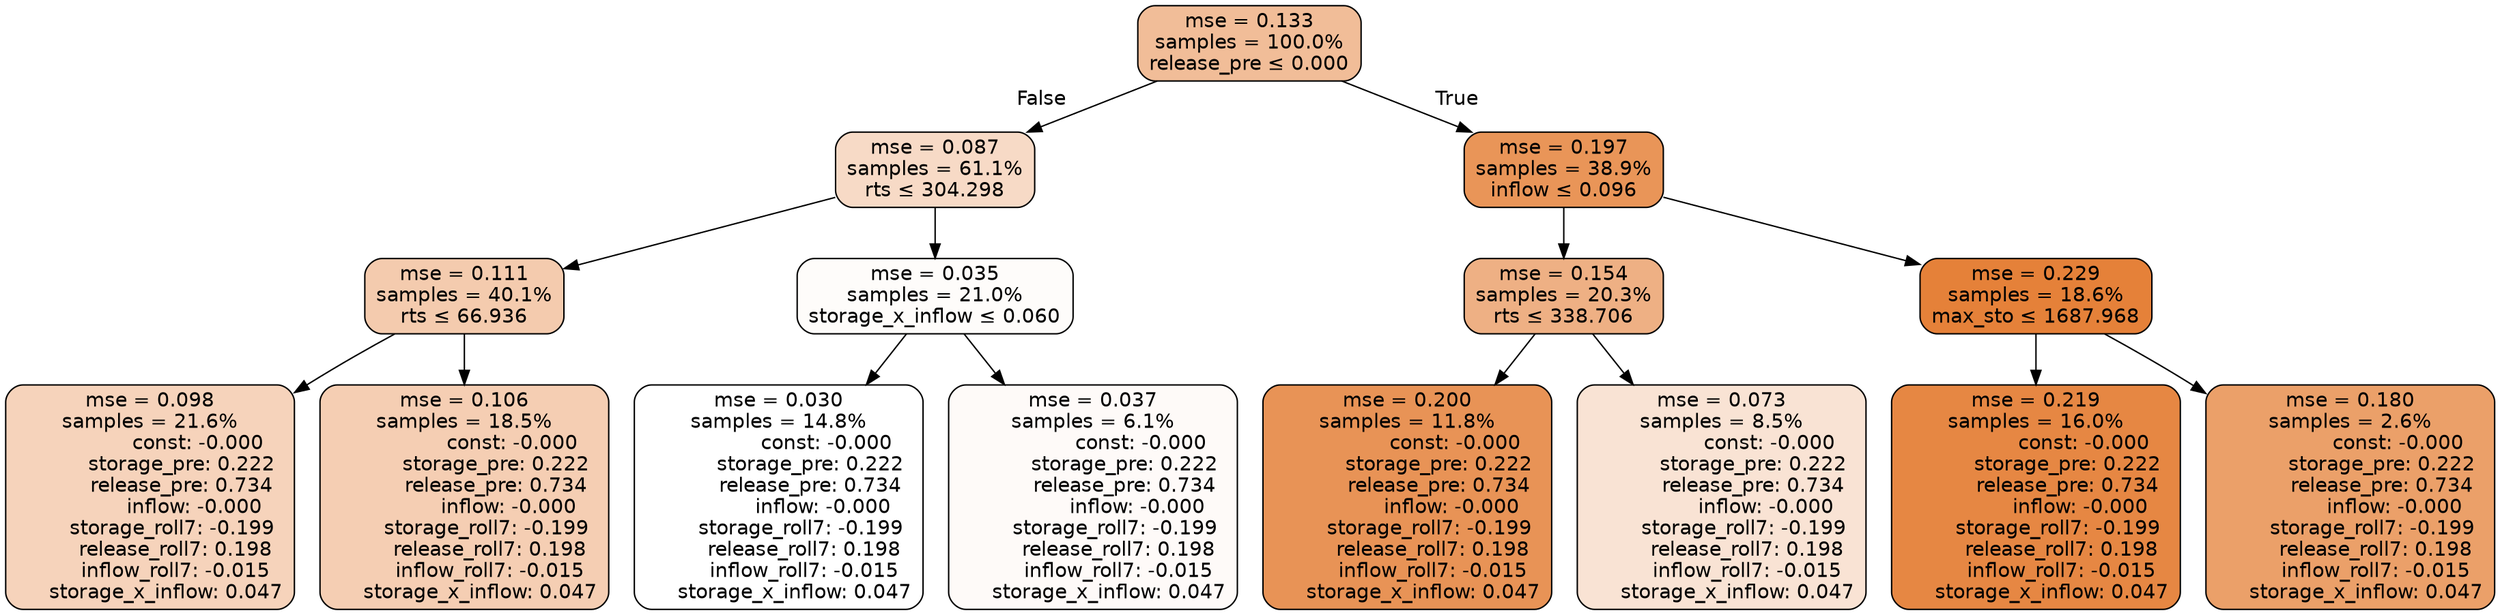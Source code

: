 digraph tree {
node [shape=rectangle, style="filled, rounded", color="black", fontname=helvetica] ;
edge [fontname=helvetica] ;
	"0" [label="mse = 0.133
samples = 100.0%
release_pre &le; 0.000", fillcolor="#f1bd98"]
	"1" [label="mse = 0.087
samples = 61.1%
rts &le; 304.298", fillcolor="#f7dac6"]
	"2" [label="mse = 0.111
samples = 40.1%
rts &le; 66.936", fillcolor="#f4cbae"]
	"3" [label="mse = 0.098
samples = 21.6%
               const: -0.000
          storage_pre: 0.222
          release_pre: 0.734
              inflow: -0.000
       storage_roll7: -0.199
        release_roll7: 0.198
        inflow_roll7: -0.015
     storage_x_inflow: 0.047", fillcolor="#f6d3bb"]
	"4" [label="mse = 0.106
samples = 18.5%
               const: -0.000
          storage_pre: 0.222
          release_pre: 0.734
              inflow: -0.000
       storage_roll7: -0.199
        release_roll7: 0.198
        inflow_roll7: -0.015
     storage_x_inflow: 0.047", fillcolor="#f5ceb3"]
	"5" [label="mse = 0.035
samples = 21.0%
storage_x_inflow &le; 0.060", fillcolor="#fefcfa"]
	"6" [label="mse = 0.030
samples = 14.8%
               const: -0.000
          storage_pre: 0.222
          release_pre: 0.734
              inflow: -0.000
       storage_roll7: -0.199
        release_roll7: 0.198
        inflow_roll7: -0.015
     storage_x_inflow: 0.047", fillcolor="#ffffff"]
	"7" [label="mse = 0.037
samples = 6.1%
               const: -0.000
          storage_pre: 0.222
          release_pre: 0.734
              inflow: -0.000
       storage_roll7: -0.199
        release_roll7: 0.198
        inflow_roll7: -0.015
     storage_x_inflow: 0.047", fillcolor="#fefaf8"]
	"8" [label="mse = 0.197
samples = 38.9%
inflow &le; 0.096", fillcolor="#e99558"]
	"9" [label="mse = 0.154
samples = 20.3%
rts &le; 338.706", fillcolor="#eeb084"]
	"10" [label="mse = 0.200
samples = 11.8%
               const: -0.000
          storage_pre: 0.222
          release_pre: 0.734
              inflow: -0.000
       storage_roll7: -0.199
        release_roll7: 0.198
        inflow_roll7: -0.015
     storage_x_inflow: 0.047", fillcolor="#e89356"]
	"11" [label="mse = 0.073
samples = 8.5%
               const: -0.000
          storage_pre: 0.222
          release_pre: 0.734
              inflow: -0.000
       storage_roll7: -0.199
        release_roll7: 0.198
        inflow_roll7: -0.015
     storage_x_inflow: 0.047", fillcolor="#f9e3d4"]
	"12" [label="mse = 0.229
samples = 18.6%
max_sto &le; 1687.968", fillcolor="#e58139"]
	"13" [label="mse = 0.219
samples = 16.0%
               const: -0.000
          storage_pre: 0.222
          release_pre: 0.734
              inflow: -0.000
       storage_roll7: -0.199
        release_roll7: 0.198
        inflow_roll7: -0.015
     storage_x_inflow: 0.047", fillcolor="#e68743"]
	"14" [label="mse = 0.180
samples = 2.6%
               const: -0.000
          storage_pre: 0.222
          release_pre: 0.734
              inflow: -0.000
       storage_roll7: -0.199
        release_roll7: 0.198
        inflow_roll7: -0.015
     storage_x_inflow: 0.047", fillcolor="#eba069"]

	"0" -> "1" [labeldistance=2.5, labelangle=45, headlabel="False"]
	"1" -> "2"
	"2" -> "3"
	"2" -> "4"
	"1" -> "5"
	"5" -> "6"
	"5" -> "7"
	"0" -> "8" [labeldistance=2.5, labelangle=-45, headlabel="True"]
	"8" -> "9"
	"9" -> "10"
	"9" -> "11"
	"8" -> "12"
	"12" -> "13"
	"12" -> "14"
}